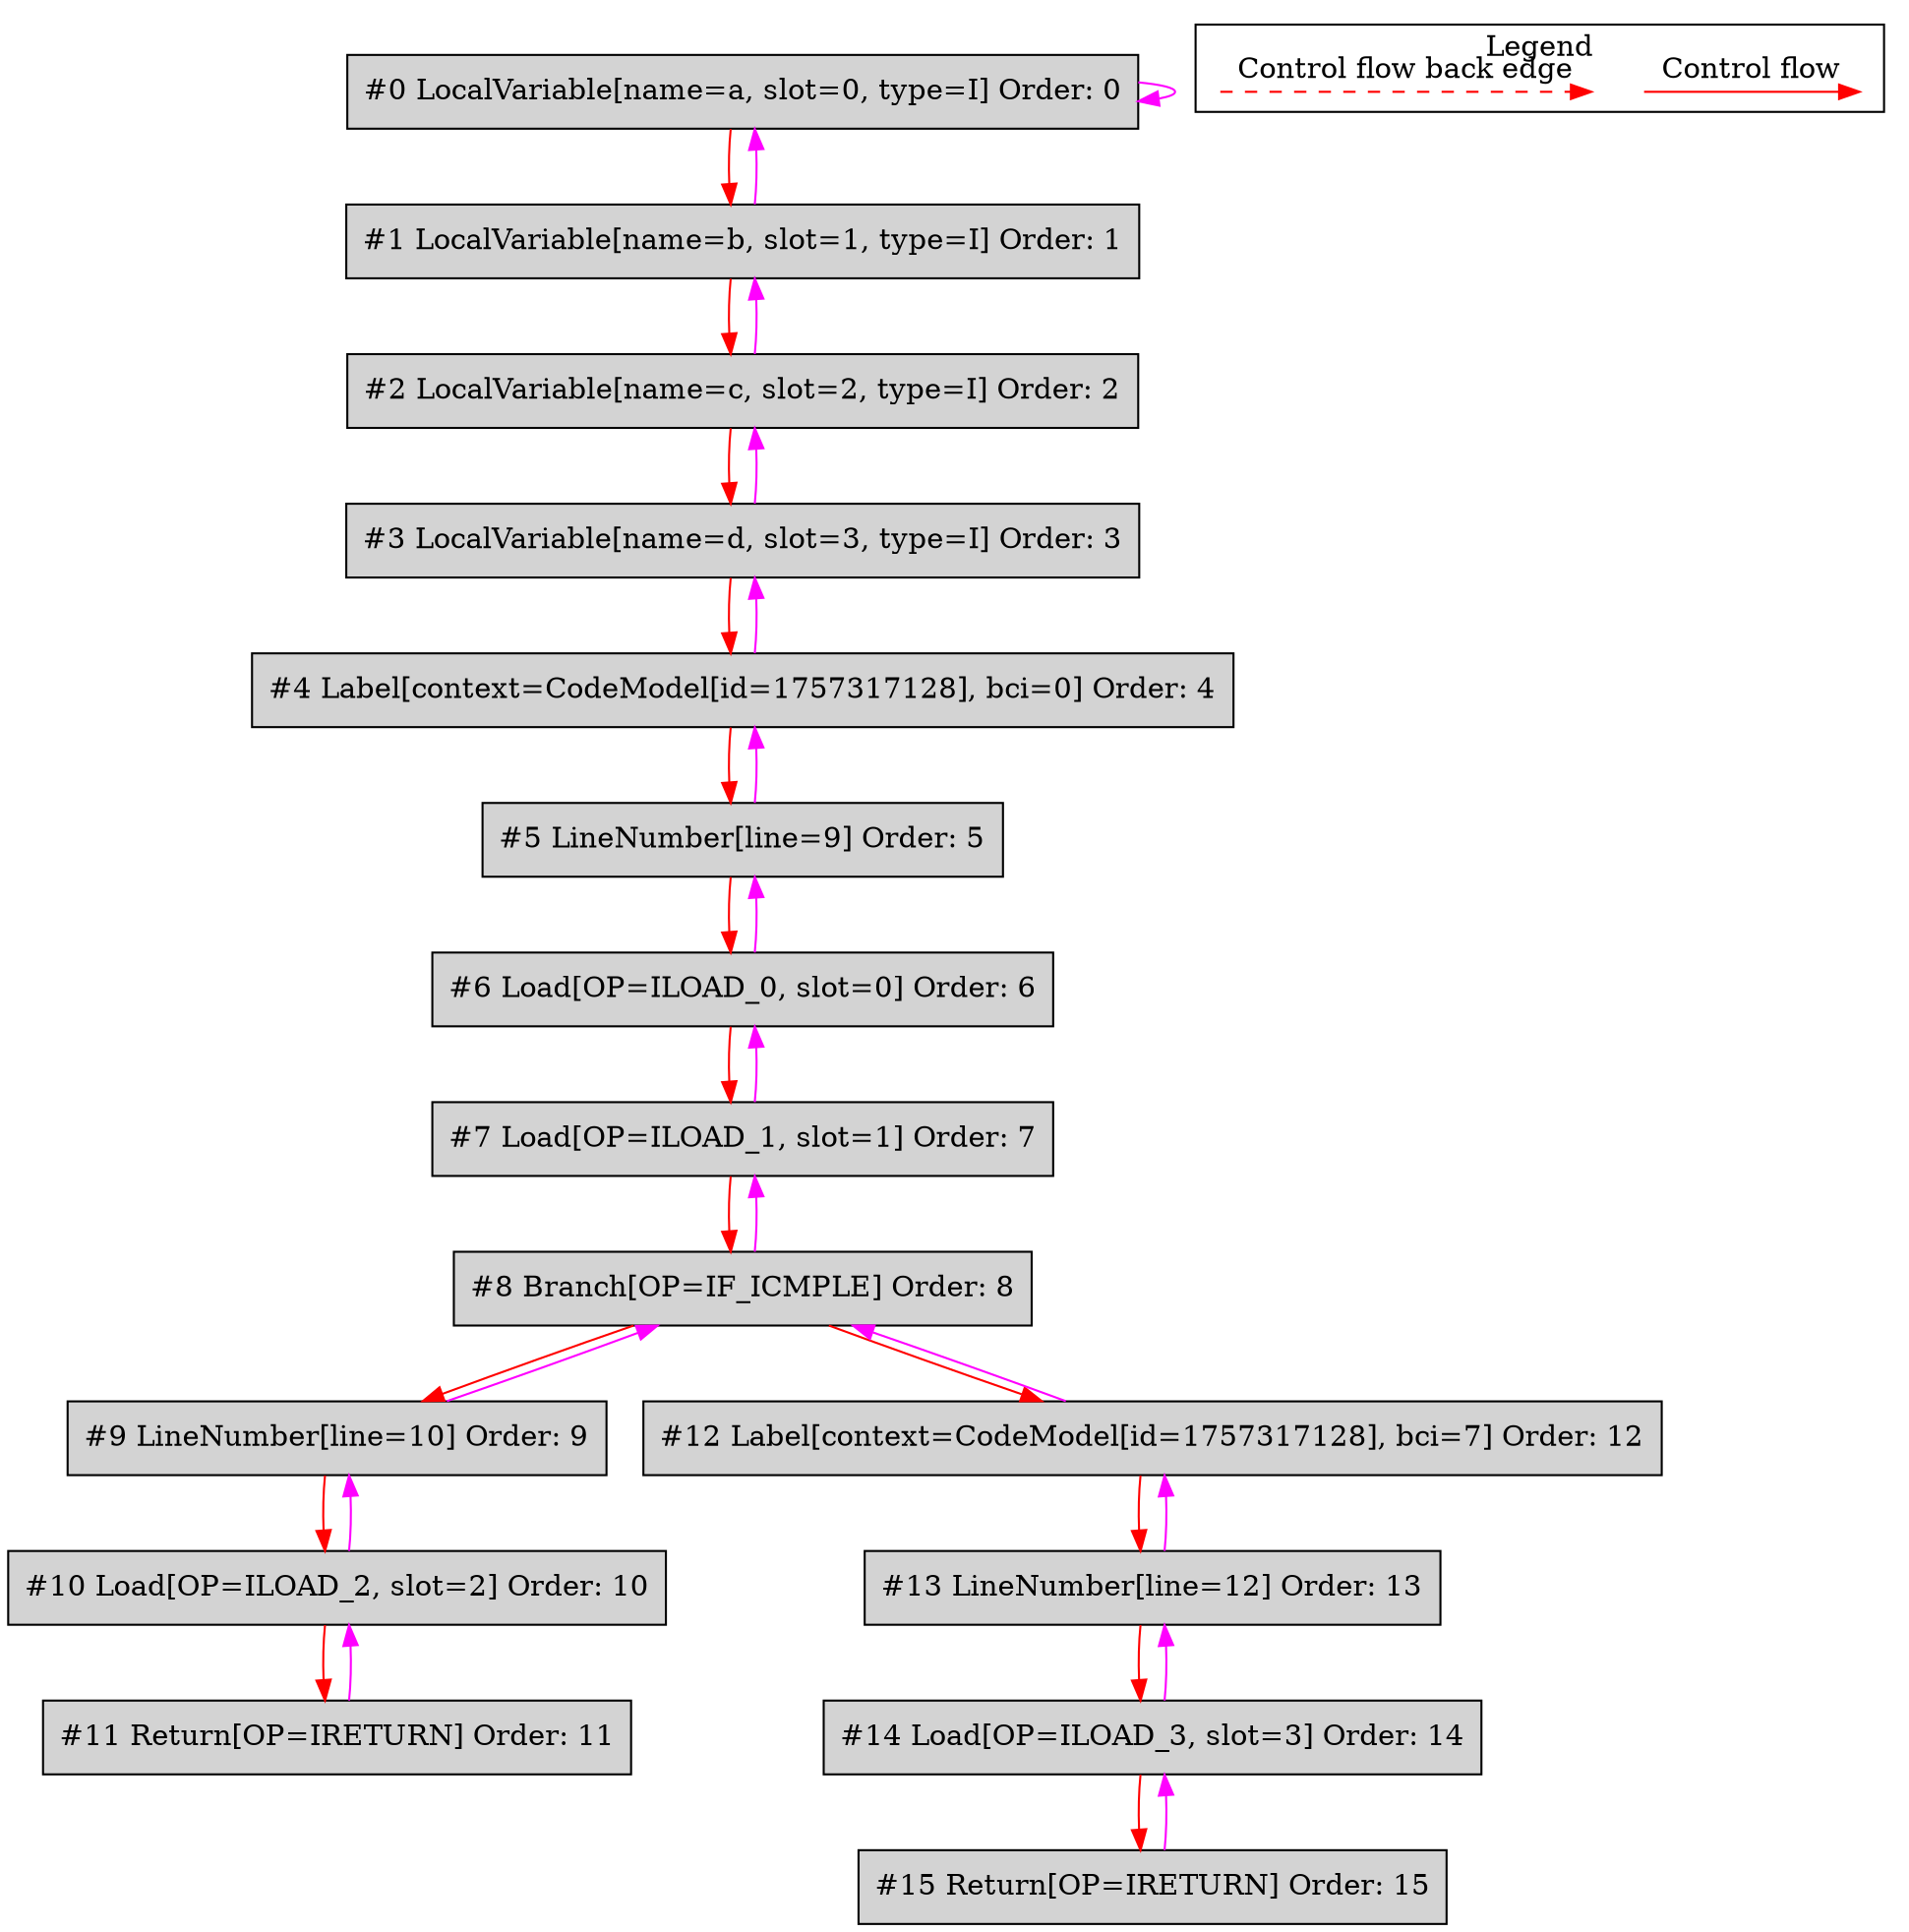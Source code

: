 digraph {
 ordering="in";
 node0[label="#0 LocalVariable[name=a, slot=0, type=I] Order: 0", shape=box, fillcolor=lightgrey, style=filled];
 node1[label="#1 LocalVariable[name=b, slot=1, type=I] Order: 1", shape=box, fillcolor=lightgrey, style=filled];
 node2[label="#2 LocalVariable[name=c, slot=2, type=I] Order: 2", shape=box, fillcolor=lightgrey, style=filled];
 node3[label="#3 LocalVariable[name=d, slot=3, type=I] Order: 3", shape=box, fillcolor=lightgrey, style=filled];
 node4[label="#4 Label[context=CodeModel[id=1757317128], bci=0] Order: 4", shape=box, fillcolor=lightgrey, style=filled];
 node5[label="#5 LineNumber[line=9] Order: 5", shape=box, fillcolor=lightgrey, style=filled];
 node6[label="#6 Load[OP=ILOAD_0, slot=0] Order: 6", shape=box, fillcolor=lightgrey, style=filled];
 node7[label="#7 Load[OP=ILOAD_1, slot=1] Order: 7", shape=box, fillcolor=lightgrey, style=filled];
 node8[label="#8 Branch[OP=IF_ICMPLE] Order: 8", shape=box, fillcolor=lightgrey, style=filled];
 node9[label="#9 LineNumber[line=10] Order: 9", shape=box, fillcolor=lightgrey, style=filled];
 node10[label="#10 Load[OP=ILOAD_2, slot=2] Order: 10", shape=box, fillcolor=lightgrey, style=filled];
 node11[label="#11 Return[OP=IRETURN] Order: 11", shape=box, fillcolor=lightgrey, style=filled];
 node12[label="#12 Label[context=CodeModel[id=1757317128], bci=7] Order: 12", shape=box, fillcolor=lightgrey, style=filled];
 node13[label="#13 LineNumber[line=12] Order: 13", shape=box, fillcolor=lightgrey, style=filled];
 node14[label="#14 Load[OP=ILOAD_3, slot=3] Order: 14", shape=box, fillcolor=lightgrey, style=filled];
 node15[label="#15 Return[OP=IRETURN] Order: 15", shape=box, fillcolor=lightgrey, style=filled];
 node0 -> node0[color=fuchsia];
 node0 -> node1[color=red];
 node1 -> node0[color=fuchsia];
 node1 -> node2[color=red];
 node2 -> node1[color=fuchsia];
 node2 -> node3[color=red];
 node3 -> node2[color=fuchsia];
 node3 -> node4[color=red];
 node4 -> node3[color=fuchsia];
 node4 -> node5[color=red];
 node5 -> node4[color=fuchsia];
 node5 -> node6[color=red];
 node6 -> node5[color=fuchsia];
 node6 -> node7[color=red];
 node7 -> node6[color=fuchsia];
 node7 -> node8[color=red];
 node8 -> node7[color=fuchsia];
 node8 -> node9[color=red];
 node9 -> node8[color=fuchsia];
 node9 -> node10[color=red];
 node10 -> node9[color=fuchsia];
 node10 -> node11[color=red];
 node11 -> node10[color=fuchsia];
 node8 -> node12[color=red];
 node12 -> node8[color=fuchsia];
 node12 -> node13[color=red];
 node13 -> node12[color=fuchsia];
 node13 -> node14[color=red];
 node14 -> node13[color=fuchsia];
 node14 -> node15[color=red];
 node15 -> node14[color=fuchsia];
 subgraph cluster_000 {
  label = "Legend";
  node [shape=point]
  {
   rank=same;
   c0 [style = invis];
   c1 [style = invis];
   c2 [style = invis];
   c3 [style = invis];
  }
  c0 -> c1 [label="Control flow", style=solid, color=red]
  c2 -> c3 [label="Control flow back edge", style=dashed, color=red]
 }

}
